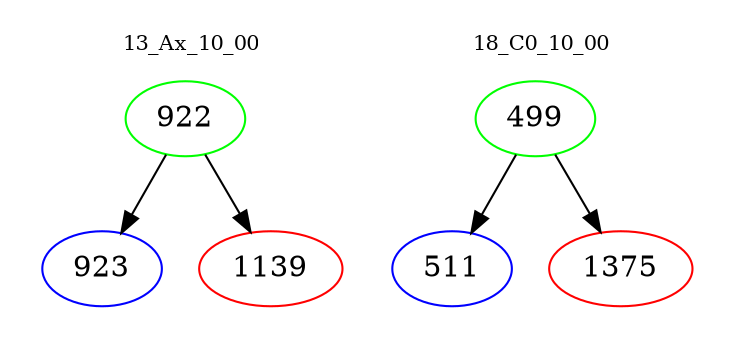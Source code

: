 digraph{
subgraph cluster_0 {
color = white
label = "13_Ax_10_00";
fontsize=10;
T0_922 [label="922", color="green"]
T0_922 -> T0_923 [color="black"]
T0_923 [label="923", color="blue"]
T0_922 -> T0_1139 [color="black"]
T0_1139 [label="1139", color="red"]
}
subgraph cluster_1 {
color = white
label = "18_C0_10_00";
fontsize=10;
T1_499 [label="499", color="green"]
T1_499 -> T1_511 [color="black"]
T1_511 [label="511", color="blue"]
T1_499 -> T1_1375 [color="black"]
T1_1375 [label="1375", color="red"]
}
}
